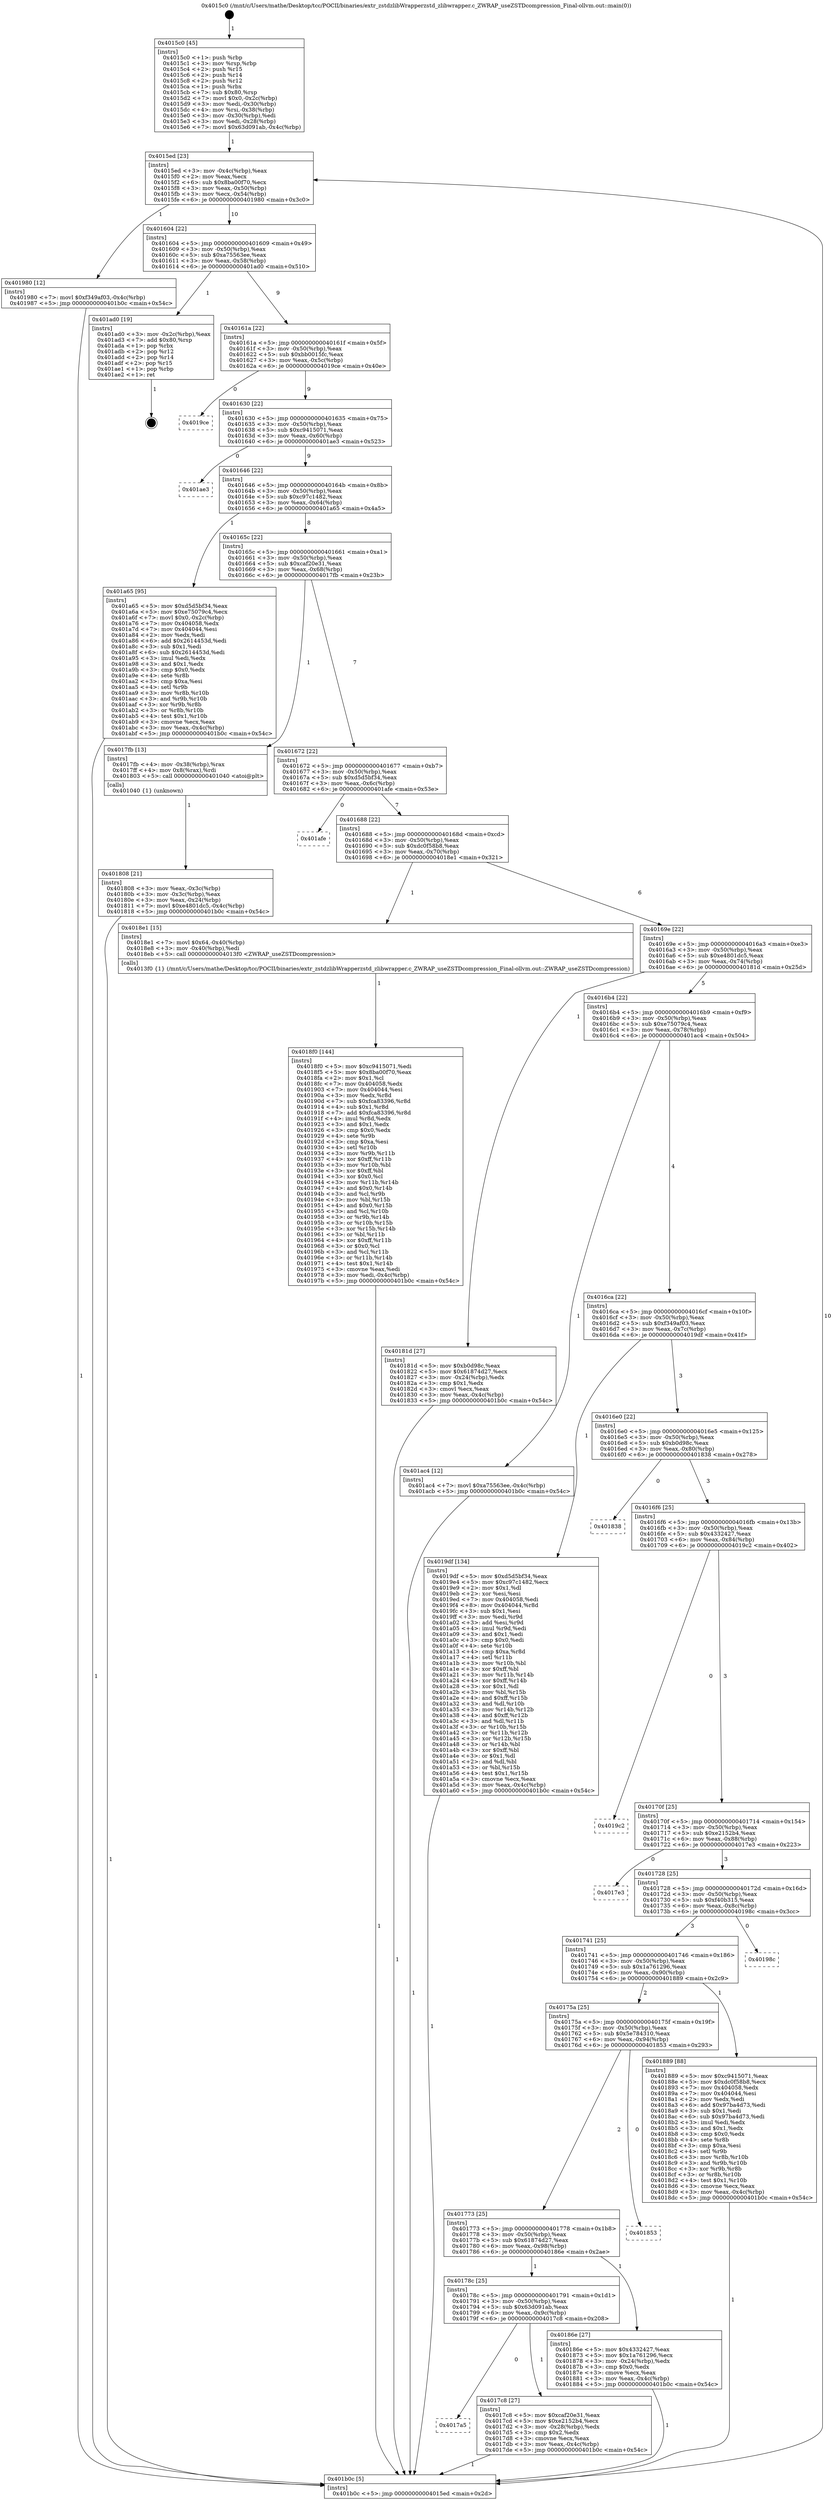 digraph "0x4015c0" {
  label = "0x4015c0 (/mnt/c/Users/mathe/Desktop/tcc/POCII/binaries/extr_zstdzlibWrapperzstd_zlibwrapper.c_ZWRAP_useZSTDcompression_Final-ollvm.out::main(0))"
  labelloc = "t"
  node[shape=record]

  Entry [label="",width=0.3,height=0.3,shape=circle,fillcolor=black,style=filled]
  "0x4015ed" [label="{
     0x4015ed [23]\l
     | [instrs]\l
     &nbsp;&nbsp;0x4015ed \<+3\>: mov -0x4c(%rbp),%eax\l
     &nbsp;&nbsp;0x4015f0 \<+2\>: mov %eax,%ecx\l
     &nbsp;&nbsp;0x4015f2 \<+6\>: sub $0x8ba00f70,%ecx\l
     &nbsp;&nbsp;0x4015f8 \<+3\>: mov %eax,-0x50(%rbp)\l
     &nbsp;&nbsp;0x4015fb \<+3\>: mov %ecx,-0x54(%rbp)\l
     &nbsp;&nbsp;0x4015fe \<+6\>: je 0000000000401980 \<main+0x3c0\>\l
  }"]
  "0x401980" [label="{
     0x401980 [12]\l
     | [instrs]\l
     &nbsp;&nbsp;0x401980 \<+7\>: movl $0xf349af03,-0x4c(%rbp)\l
     &nbsp;&nbsp;0x401987 \<+5\>: jmp 0000000000401b0c \<main+0x54c\>\l
  }"]
  "0x401604" [label="{
     0x401604 [22]\l
     | [instrs]\l
     &nbsp;&nbsp;0x401604 \<+5\>: jmp 0000000000401609 \<main+0x49\>\l
     &nbsp;&nbsp;0x401609 \<+3\>: mov -0x50(%rbp),%eax\l
     &nbsp;&nbsp;0x40160c \<+5\>: sub $0xa75563ee,%eax\l
     &nbsp;&nbsp;0x401611 \<+3\>: mov %eax,-0x58(%rbp)\l
     &nbsp;&nbsp;0x401614 \<+6\>: je 0000000000401ad0 \<main+0x510\>\l
  }"]
  Exit [label="",width=0.3,height=0.3,shape=circle,fillcolor=black,style=filled,peripheries=2]
  "0x401ad0" [label="{
     0x401ad0 [19]\l
     | [instrs]\l
     &nbsp;&nbsp;0x401ad0 \<+3\>: mov -0x2c(%rbp),%eax\l
     &nbsp;&nbsp;0x401ad3 \<+7\>: add $0x80,%rsp\l
     &nbsp;&nbsp;0x401ada \<+1\>: pop %rbx\l
     &nbsp;&nbsp;0x401adb \<+2\>: pop %r12\l
     &nbsp;&nbsp;0x401add \<+2\>: pop %r14\l
     &nbsp;&nbsp;0x401adf \<+2\>: pop %r15\l
     &nbsp;&nbsp;0x401ae1 \<+1\>: pop %rbp\l
     &nbsp;&nbsp;0x401ae2 \<+1\>: ret\l
  }"]
  "0x40161a" [label="{
     0x40161a [22]\l
     | [instrs]\l
     &nbsp;&nbsp;0x40161a \<+5\>: jmp 000000000040161f \<main+0x5f\>\l
     &nbsp;&nbsp;0x40161f \<+3\>: mov -0x50(%rbp),%eax\l
     &nbsp;&nbsp;0x401622 \<+5\>: sub $0xbb0015fc,%eax\l
     &nbsp;&nbsp;0x401627 \<+3\>: mov %eax,-0x5c(%rbp)\l
     &nbsp;&nbsp;0x40162a \<+6\>: je 00000000004019ce \<main+0x40e\>\l
  }"]
  "0x4018f0" [label="{
     0x4018f0 [144]\l
     | [instrs]\l
     &nbsp;&nbsp;0x4018f0 \<+5\>: mov $0xc9415071,%edi\l
     &nbsp;&nbsp;0x4018f5 \<+5\>: mov $0x8ba00f70,%eax\l
     &nbsp;&nbsp;0x4018fa \<+2\>: mov $0x1,%cl\l
     &nbsp;&nbsp;0x4018fc \<+7\>: mov 0x404058,%edx\l
     &nbsp;&nbsp;0x401903 \<+7\>: mov 0x404044,%esi\l
     &nbsp;&nbsp;0x40190a \<+3\>: mov %edx,%r8d\l
     &nbsp;&nbsp;0x40190d \<+7\>: sub $0xfca83396,%r8d\l
     &nbsp;&nbsp;0x401914 \<+4\>: sub $0x1,%r8d\l
     &nbsp;&nbsp;0x401918 \<+7\>: add $0xfca83396,%r8d\l
     &nbsp;&nbsp;0x40191f \<+4\>: imul %r8d,%edx\l
     &nbsp;&nbsp;0x401923 \<+3\>: and $0x1,%edx\l
     &nbsp;&nbsp;0x401926 \<+3\>: cmp $0x0,%edx\l
     &nbsp;&nbsp;0x401929 \<+4\>: sete %r9b\l
     &nbsp;&nbsp;0x40192d \<+3\>: cmp $0xa,%esi\l
     &nbsp;&nbsp;0x401930 \<+4\>: setl %r10b\l
     &nbsp;&nbsp;0x401934 \<+3\>: mov %r9b,%r11b\l
     &nbsp;&nbsp;0x401937 \<+4\>: xor $0xff,%r11b\l
     &nbsp;&nbsp;0x40193b \<+3\>: mov %r10b,%bl\l
     &nbsp;&nbsp;0x40193e \<+3\>: xor $0xff,%bl\l
     &nbsp;&nbsp;0x401941 \<+3\>: xor $0x0,%cl\l
     &nbsp;&nbsp;0x401944 \<+3\>: mov %r11b,%r14b\l
     &nbsp;&nbsp;0x401947 \<+4\>: and $0x0,%r14b\l
     &nbsp;&nbsp;0x40194b \<+3\>: and %cl,%r9b\l
     &nbsp;&nbsp;0x40194e \<+3\>: mov %bl,%r15b\l
     &nbsp;&nbsp;0x401951 \<+4\>: and $0x0,%r15b\l
     &nbsp;&nbsp;0x401955 \<+3\>: and %cl,%r10b\l
     &nbsp;&nbsp;0x401958 \<+3\>: or %r9b,%r14b\l
     &nbsp;&nbsp;0x40195b \<+3\>: or %r10b,%r15b\l
     &nbsp;&nbsp;0x40195e \<+3\>: xor %r15b,%r14b\l
     &nbsp;&nbsp;0x401961 \<+3\>: or %bl,%r11b\l
     &nbsp;&nbsp;0x401964 \<+4\>: xor $0xff,%r11b\l
     &nbsp;&nbsp;0x401968 \<+3\>: or $0x0,%cl\l
     &nbsp;&nbsp;0x40196b \<+3\>: and %cl,%r11b\l
     &nbsp;&nbsp;0x40196e \<+3\>: or %r11b,%r14b\l
     &nbsp;&nbsp;0x401971 \<+4\>: test $0x1,%r14b\l
     &nbsp;&nbsp;0x401975 \<+3\>: cmovne %eax,%edi\l
     &nbsp;&nbsp;0x401978 \<+3\>: mov %edi,-0x4c(%rbp)\l
     &nbsp;&nbsp;0x40197b \<+5\>: jmp 0000000000401b0c \<main+0x54c\>\l
  }"]
  "0x4019ce" [label="{
     0x4019ce\l
  }", style=dashed]
  "0x401630" [label="{
     0x401630 [22]\l
     | [instrs]\l
     &nbsp;&nbsp;0x401630 \<+5\>: jmp 0000000000401635 \<main+0x75\>\l
     &nbsp;&nbsp;0x401635 \<+3\>: mov -0x50(%rbp),%eax\l
     &nbsp;&nbsp;0x401638 \<+5\>: sub $0xc9415071,%eax\l
     &nbsp;&nbsp;0x40163d \<+3\>: mov %eax,-0x60(%rbp)\l
     &nbsp;&nbsp;0x401640 \<+6\>: je 0000000000401ae3 \<main+0x523\>\l
  }"]
  "0x401808" [label="{
     0x401808 [21]\l
     | [instrs]\l
     &nbsp;&nbsp;0x401808 \<+3\>: mov %eax,-0x3c(%rbp)\l
     &nbsp;&nbsp;0x40180b \<+3\>: mov -0x3c(%rbp),%eax\l
     &nbsp;&nbsp;0x40180e \<+3\>: mov %eax,-0x24(%rbp)\l
     &nbsp;&nbsp;0x401811 \<+7\>: movl $0xe4801dc5,-0x4c(%rbp)\l
     &nbsp;&nbsp;0x401818 \<+5\>: jmp 0000000000401b0c \<main+0x54c\>\l
  }"]
  "0x401ae3" [label="{
     0x401ae3\l
  }", style=dashed]
  "0x401646" [label="{
     0x401646 [22]\l
     | [instrs]\l
     &nbsp;&nbsp;0x401646 \<+5\>: jmp 000000000040164b \<main+0x8b\>\l
     &nbsp;&nbsp;0x40164b \<+3\>: mov -0x50(%rbp),%eax\l
     &nbsp;&nbsp;0x40164e \<+5\>: sub $0xc97c1482,%eax\l
     &nbsp;&nbsp;0x401653 \<+3\>: mov %eax,-0x64(%rbp)\l
     &nbsp;&nbsp;0x401656 \<+6\>: je 0000000000401a65 \<main+0x4a5\>\l
  }"]
  "0x4015c0" [label="{
     0x4015c0 [45]\l
     | [instrs]\l
     &nbsp;&nbsp;0x4015c0 \<+1\>: push %rbp\l
     &nbsp;&nbsp;0x4015c1 \<+3\>: mov %rsp,%rbp\l
     &nbsp;&nbsp;0x4015c4 \<+2\>: push %r15\l
     &nbsp;&nbsp;0x4015c6 \<+2\>: push %r14\l
     &nbsp;&nbsp;0x4015c8 \<+2\>: push %r12\l
     &nbsp;&nbsp;0x4015ca \<+1\>: push %rbx\l
     &nbsp;&nbsp;0x4015cb \<+7\>: sub $0x80,%rsp\l
     &nbsp;&nbsp;0x4015d2 \<+7\>: movl $0x0,-0x2c(%rbp)\l
     &nbsp;&nbsp;0x4015d9 \<+3\>: mov %edi,-0x30(%rbp)\l
     &nbsp;&nbsp;0x4015dc \<+4\>: mov %rsi,-0x38(%rbp)\l
     &nbsp;&nbsp;0x4015e0 \<+3\>: mov -0x30(%rbp),%edi\l
     &nbsp;&nbsp;0x4015e3 \<+3\>: mov %edi,-0x28(%rbp)\l
     &nbsp;&nbsp;0x4015e6 \<+7\>: movl $0x63d091ab,-0x4c(%rbp)\l
  }"]
  "0x401a65" [label="{
     0x401a65 [95]\l
     | [instrs]\l
     &nbsp;&nbsp;0x401a65 \<+5\>: mov $0xd5d5bf34,%eax\l
     &nbsp;&nbsp;0x401a6a \<+5\>: mov $0xe75079c4,%ecx\l
     &nbsp;&nbsp;0x401a6f \<+7\>: movl $0x0,-0x2c(%rbp)\l
     &nbsp;&nbsp;0x401a76 \<+7\>: mov 0x404058,%edx\l
     &nbsp;&nbsp;0x401a7d \<+7\>: mov 0x404044,%esi\l
     &nbsp;&nbsp;0x401a84 \<+2\>: mov %edx,%edi\l
     &nbsp;&nbsp;0x401a86 \<+6\>: add $0x2614453d,%edi\l
     &nbsp;&nbsp;0x401a8c \<+3\>: sub $0x1,%edi\l
     &nbsp;&nbsp;0x401a8f \<+6\>: sub $0x2614453d,%edi\l
     &nbsp;&nbsp;0x401a95 \<+3\>: imul %edi,%edx\l
     &nbsp;&nbsp;0x401a98 \<+3\>: and $0x1,%edx\l
     &nbsp;&nbsp;0x401a9b \<+3\>: cmp $0x0,%edx\l
     &nbsp;&nbsp;0x401a9e \<+4\>: sete %r8b\l
     &nbsp;&nbsp;0x401aa2 \<+3\>: cmp $0xa,%esi\l
     &nbsp;&nbsp;0x401aa5 \<+4\>: setl %r9b\l
     &nbsp;&nbsp;0x401aa9 \<+3\>: mov %r8b,%r10b\l
     &nbsp;&nbsp;0x401aac \<+3\>: and %r9b,%r10b\l
     &nbsp;&nbsp;0x401aaf \<+3\>: xor %r9b,%r8b\l
     &nbsp;&nbsp;0x401ab2 \<+3\>: or %r8b,%r10b\l
     &nbsp;&nbsp;0x401ab5 \<+4\>: test $0x1,%r10b\l
     &nbsp;&nbsp;0x401ab9 \<+3\>: cmovne %ecx,%eax\l
     &nbsp;&nbsp;0x401abc \<+3\>: mov %eax,-0x4c(%rbp)\l
     &nbsp;&nbsp;0x401abf \<+5\>: jmp 0000000000401b0c \<main+0x54c\>\l
  }"]
  "0x40165c" [label="{
     0x40165c [22]\l
     | [instrs]\l
     &nbsp;&nbsp;0x40165c \<+5\>: jmp 0000000000401661 \<main+0xa1\>\l
     &nbsp;&nbsp;0x401661 \<+3\>: mov -0x50(%rbp),%eax\l
     &nbsp;&nbsp;0x401664 \<+5\>: sub $0xcaf20e31,%eax\l
     &nbsp;&nbsp;0x401669 \<+3\>: mov %eax,-0x68(%rbp)\l
     &nbsp;&nbsp;0x40166c \<+6\>: je 00000000004017fb \<main+0x23b\>\l
  }"]
  "0x401b0c" [label="{
     0x401b0c [5]\l
     | [instrs]\l
     &nbsp;&nbsp;0x401b0c \<+5\>: jmp 00000000004015ed \<main+0x2d\>\l
  }"]
  "0x4017fb" [label="{
     0x4017fb [13]\l
     | [instrs]\l
     &nbsp;&nbsp;0x4017fb \<+4\>: mov -0x38(%rbp),%rax\l
     &nbsp;&nbsp;0x4017ff \<+4\>: mov 0x8(%rax),%rdi\l
     &nbsp;&nbsp;0x401803 \<+5\>: call 0000000000401040 \<atoi@plt\>\l
     | [calls]\l
     &nbsp;&nbsp;0x401040 \{1\} (unknown)\l
  }"]
  "0x401672" [label="{
     0x401672 [22]\l
     | [instrs]\l
     &nbsp;&nbsp;0x401672 \<+5\>: jmp 0000000000401677 \<main+0xb7\>\l
     &nbsp;&nbsp;0x401677 \<+3\>: mov -0x50(%rbp),%eax\l
     &nbsp;&nbsp;0x40167a \<+5\>: sub $0xd5d5bf34,%eax\l
     &nbsp;&nbsp;0x40167f \<+3\>: mov %eax,-0x6c(%rbp)\l
     &nbsp;&nbsp;0x401682 \<+6\>: je 0000000000401afe \<main+0x53e\>\l
  }"]
  "0x4017a5" [label="{
     0x4017a5\l
  }", style=dashed]
  "0x401afe" [label="{
     0x401afe\l
  }", style=dashed]
  "0x401688" [label="{
     0x401688 [22]\l
     | [instrs]\l
     &nbsp;&nbsp;0x401688 \<+5\>: jmp 000000000040168d \<main+0xcd\>\l
     &nbsp;&nbsp;0x40168d \<+3\>: mov -0x50(%rbp),%eax\l
     &nbsp;&nbsp;0x401690 \<+5\>: sub $0xdc0f58b8,%eax\l
     &nbsp;&nbsp;0x401695 \<+3\>: mov %eax,-0x70(%rbp)\l
     &nbsp;&nbsp;0x401698 \<+6\>: je 00000000004018e1 \<main+0x321\>\l
  }"]
  "0x4017c8" [label="{
     0x4017c8 [27]\l
     | [instrs]\l
     &nbsp;&nbsp;0x4017c8 \<+5\>: mov $0xcaf20e31,%eax\l
     &nbsp;&nbsp;0x4017cd \<+5\>: mov $0xe2152b4,%ecx\l
     &nbsp;&nbsp;0x4017d2 \<+3\>: mov -0x28(%rbp),%edx\l
     &nbsp;&nbsp;0x4017d5 \<+3\>: cmp $0x2,%edx\l
     &nbsp;&nbsp;0x4017d8 \<+3\>: cmovne %ecx,%eax\l
     &nbsp;&nbsp;0x4017db \<+3\>: mov %eax,-0x4c(%rbp)\l
     &nbsp;&nbsp;0x4017de \<+5\>: jmp 0000000000401b0c \<main+0x54c\>\l
  }"]
  "0x4018e1" [label="{
     0x4018e1 [15]\l
     | [instrs]\l
     &nbsp;&nbsp;0x4018e1 \<+7\>: movl $0x64,-0x40(%rbp)\l
     &nbsp;&nbsp;0x4018e8 \<+3\>: mov -0x40(%rbp),%edi\l
     &nbsp;&nbsp;0x4018eb \<+5\>: call 00000000004013f0 \<ZWRAP_useZSTDcompression\>\l
     | [calls]\l
     &nbsp;&nbsp;0x4013f0 \{1\} (/mnt/c/Users/mathe/Desktop/tcc/POCII/binaries/extr_zstdzlibWrapperzstd_zlibwrapper.c_ZWRAP_useZSTDcompression_Final-ollvm.out::ZWRAP_useZSTDcompression)\l
  }"]
  "0x40169e" [label="{
     0x40169e [22]\l
     | [instrs]\l
     &nbsp;&nbsp;0x40169e \<+5\>: jmp 00000000004016a3 \<main+0xe3\>\l
     &nbsp;&nbsp;0x4016a3 \<+3\>: mov -0x50(%rbp),%eax\l
     &nbsp;&nbsp;0x4016a6 \<+5\>: sub $0xe4801dc5,%eax\l
     &nbsp;&nbsp;0x4016ab \<+3\>: mov %eax,-0x74(%rbp)\l
     &nbsp;&nbsp;0x4016ae \<+6\>: je 000000000040181d \<main+0x25d\>\l
  }"]
  "0x40178c" [label="{
     0x40178c [25]\l
     | [instrs]\l
     &nbsp;&nbsp;0x40178c \<+5\>: jmp 0000000000401791 \<main+0x1d1\>\l
     &nbsp;&nbsp;0x401791 \<+3\>: mov -0x50(%rbp),%eax\l
     &nbsp;&nbsp;0x401794 \<+5\>: sub $0x63d091ab,%eax\l
     &nbsp;&nbsp;0x401799 \<+6\>: mov %eax,-0x9c(%rbp)\l
     &nbsp;&nbsp;0x40179f \<+6\>: je 00000000004017c8 \<main+0x208\>\l
  }"]
  "0x40181d" [label="{
     0x40181d [27]\l
     | [instrs]\l
     &nbsp;&nbsp;0x40181d \<+5\>: mov $0xb0d98c,%eax\l
     &nbsp;&nbsp;0x401822 \<+5\>: mov $0x61874d27,%ecx\l
     &nbsp;&nbsp;0x401827 \<+3\>: mov -0x24(%rbp),%edx\l
     &nbsp;&nbsp;0x40182a \<+3\>: cmp $0x1,%edx\l
     &nbsp;&nbsp;0x40182d \<+3\>: cmovl %ecx,%eax\l
     &nbsp;&nbsp;0x401830 \<+3\>: mov %eax,-0x4c(%rbp)\l
     &nbsp;&nbsp;0x401833 \<+5\>: jmp 0000000000401b0c \<main+0x54c\>\l
  }"]
  "0x4016b4" [label="{
     0x4016b4 [22]\l
     | [instrs]\l
     &nbsp;&nbsp;0x4016b4 \<+5\>: jmp 00000000004016b9 \<main+0xf9\>\l
     &nbsp;&nbsp;0x4016b9 \<+3\>: mov -0x50(%rbp),%eax\l
     &nbsp;&nbsp;0x4016bc \<+5\>: sub $0xe75079c4,%eax\l
     &nbsp;&nbsp;0x4016c1 \<+3\>: mov %eax,-0x78(%rbp)\l
     &nbsp;&nbsp;0x4016c4 \<+6\>: je 0000000000401ac4 \<main+0x504\>\l
  }"]
  "0x40186e" [label="{
     0x40186e [27]\l
     | [instrs]\l
     &nbsp;&nbsp;0x40186e \<+5\>: mov $0x4332427,%eax\l
     &nbsp;&nbsp;0x401873 \<+5\>: mov $0x1a761296,%ecx\l
     &nbsp;&nbsp;0x401878 \<+3\>: mov -0x24(%rbp),%edx\l
     &nbsp;&nbsp;0x40187b \<+3\>: cmp $0x0,%edx\l
     &nbsp;&nbsp;0x40187e \<+3\>: cmove %ecx,%eax\l
     &nbsp;&nbsp;0x401881 \<+3\>: mov %eax,-0x4c(%rbp)\l
     &nbsp;&nbsp;0x401884 \<+5\>: jmp 0000000000401b0c \<main+0x54c\>\l
  }"]
  "0x401ac4" [label="{
     0x401ac4 [12]\l
     | [instrs]\l
     &nbsp;&nbsp;0x401ac4 \<+7\>: movl $0xa75563ee,-0x4c(%rbp)\l
     &nbsp;&nbsp;0x401acb \<+5\>: jmp 0000000000401b0c \<main+0x54c\>\l
  }"]
  "0x4016ca" [label="{
     0x4016ca [22]\l
     | [instrs]\l
     &nbsp;&nbsp;0x4016ca \<+5\>: jmp 00000000004016cf \<main+0x10f\>\l
     &nbsp;&nbsp;0x4016cf \<+3\>: mov -0x50(%rbp),%eax\l
     &nbsp;&nbsp;0x4016d2 \<+5\>: sub $0xf349af03,%eax\l
     &nbsp;&nbsp;0x4016d7 \<+3\>: mov %eax,-0x7c(%rbp)\l
     &nbsp;&nbsp;0x4016da \<+6\>: je 00000000004019df \<main+0x41f\>\l
  }"]
  "0x401773" [label="{
     0x401773 [25]\l
     | [instrs]\l
     &nbsp;&nbsp;0x401773 \<+5\>: jmp 0000000000401778 \<main+0x1b8\>\l
     &nbsp;&nbsp;0x401778 \<+3\>: mov -0x50(%rbp),%eax\l
     &nbsp;&nbsp;0x40177b \<+5\>: sub $0x61874d27,%eax\l
     &nbsp;&nbsp;0x401780 \<+6\>: mov %eax,-0x98(%rbp)\l
     &nbsp;&nbsp;0x401786 \<+6\>: je 000000000040186e \<main+0x2ae\>\l
  }"]
  "0x4019df" [label="{
     0x4019df [134]\l
     | [instrs]\l
     &nbsp;&nbsp;0x4019df \<+5\>: mov $0xd5d5bf34,%eax\l
     &nbsp;&nbsp;0x4019e4 \<+5\>: mov $0xc97c1482,%ecx\l
     &nbsp;&nbsp;0x4019e9 \<+2\>: mov $0x1,%dl\l
     &nbsp;&nbsp;0x4019eb \<+2\>: xor %esi,%esi\l
     &nbsp;&nbsp;0x4019ed \<+7\>: mov 0x404058,%edi\l
     &nbsp;&nbsp;0x4019f4 \<+8\>: mov 0x404044,%r8d\l
     &nbsp;&nbsp;0x4019fc \<+3\>: sub $0x1,%esi\l
     &nbsp;&nbsp;0x4019ff \<+3\>: mov %edi,%r9d\l
     &nbsp;&nbsp;0x401a02 \<+3\>: add %esi,%r9d\l
     &nbsp;&nbsp;0x401a05 \<+4\>: imul %r9d,%edi\l
     &nbsp;&nbsp;0x401a09 \<+3\>: and $0x1,%edi\l
     &nbsp;&nbsp;0x401a0c \<+3\>: cmp $0x0,%edi\l
     &nbsp;&nbsp;0x401a0f \<+4\>: sete %r10b\l
     &nbsp;&nbsp;0x401a13 \<+4\>: cmp $0xa,%r8d\l
     &nbsp;&nbsp;0x401a17 \<+4\>: setl %r11b\l
     &nbsp;&nbsp;0x401a1b \<+3\>: mov %r10b,%bl\l
     &nbsp;&nbsp;0x401a1e \<+3\>: xor $0xff,%bl\l
     &nbsp;&nbsp;0x401a21 \<+3\>: mov %r11b,%r14b\l
     &nbsp;&nbsp;0x401a24 \<+4\>: xor $0xff,%r14b\l
     &nbsp;&nbsp;0x401a28 \<+3\>: xor $0x1,%dl\l
     &nbsp;&nbsp;0x401a2b \<+3\>: mov %bl,%r15b\l
     &nbsp;&nbsp;0x401a2e \<+4\>: and $0xff,%r15b\l
     &nbsp;&nbsp;0x401a32 \<+3\>: and %dl,%r10b\l
     &nbsp;&nbsp;0x401a35 \<+3\>: mov %r14b,%r12b\l
     &nbsp;&nbsp;0x401a38 \<+4\>: and $0xff,%r12b\l
     &nbsp;&nbsp;0x401a3c \<+3\>: and %dl,%r11b\l
     &nbsp;&nbsp;0x401a3f \<+3\>: or %r10b,%r15b\l
     &nbsp;&nbsp;0x401a42 \<+3\>: or %r11b,%r12b\l
     &nbsp;&nbsp;0x401a45 \<+3\>: xor %r12b,%r15b\l
     &nbsp;&nbsp;0x401a48 \<+3\>: or %r14b,%bl\l
     &nbsp;&nbsp;0x401a4b \<+3\>: xor $0xff,%bl\l
     &nbsp;&nbsp;0x401a4e \<+3\>: or $0x1,%dl\l
     &nbsp;&nbsp;0x401a51 \<+2\>: and %dl,%bl\l
     &nbsp;&nbsp;0x401a53 \<+3\>: or %bl,%r15b\l
     &nbsp;&nbsp;0x401a56 \<+4\>: test $0x1,%r15b\l
     &nbsp;&nbsp;0x401a5a \<+3\>: cmovne %ecx,%eax\l
     &nbsp;&nbsp;0x401a5d \<+3\>: mov %eax,-0x4c(%rbp)\l
     &nbsp;&nbsp;0x401a60 \<+5\>: jmp 0000000000401b0c \<main+0x54c\>\l
  }"]
  "0x4016e0" [label="{
     0x4016e0 [22]\l
     | [instrs]\l
     &nbsp;&nbsp;0x4016e0 \<+5\>: jmp 00000000004016e5 \<main+0x125\>\l
     &nbsp;&nbsp;0x4016e5 \<+3\>: mov -0x50(%rbp),%eax\l
     &nbsp;&nbsp;0x4016e8 \<+5\>: sub $0xb0d98c,%eax\l
     &nbsp;&nbsp;0x4016ed \<+3\>: mov %eax,-0x80(%rbp)\l
     &nbsp;&nbsp;0x4016f0 \<+6\>: je 0000000000401838 \<main+0x278\>\l
  }"]
  "0x401853" [label="{
     0x401853\l
  }", style=dashed]
  "0x401838" [label="{
     0x401838\l
  }", style=dashed]
  "0x4016f6" [label="{
     0x4016f6 [25]\l
     | [instrs]\l
     &nbsp;&nbsp;0x4016f6 \<+5\>: jmp 00000000004016fb \<main+0x13b\>\l
     &nbsp;&nbsp;0x4016fb \<+3\>: mov -0x50(%rbp),%eax\l
     &nbsp;&nbsp;0x4016fe \<+5\>: sub $0x4332427,%eax\l
     &nbsp;&nbsp;0x401703 \<+6\>: mov %eax,-0x84(%rbp)\l
     &nbsp;&nbsp;0x401709 \<+6\>: je 00000000004019c2 \<main+0x402\>\l
  }"]
  "0x40175a" [label="{
     0x40175a [25]\l
     | [instrs]\l
     &nbsp;&nbsp;0x40175a \<+5\>: jmp 000000000040175f \<main+0x19f\>\l
     &nbsp;&nbsp;0x40175f \<+3\>: mov -0x50(%rbp),%eax\l
     &nbsp;&nbsp;0x401762 \<+5\>: sub $0x5e784310,%eax\l
     &nbsp;&nbsp;0x401767 \<+6\>: mov %eax,-0x94(%rbp)\l
     &nbsp;&nbsp;0x40176d \<+6\>: je 0000000000401853 \<main+0x293\>\l
  }"]
  "0x4019c2" [label="{
     0x4019c2\l
  }", style=dashed]
  "0x40170f" [label="{
     0x40170f [25]\l
     | [instrs]\l
     &nbsp;&nbsp;0x40170f \<+5\>: jmp 0000000000401714 \<main+0x154\>\l
     &nbsp;&nbsp;0x401714 \<+3\>: mov -0x50(%rbp),%eax\l
     &nbsp;&nbsp;0x401717 \<+5\>: sub $0xe2152b4,%eax\l
     &nbsp;&nbsp;0x40171c \<+6\>: mov %eax,-0x88(%rbp)\l
     &nbsp;&nbsp;0x401722 \<+6\>: je 00000000004017e3 \<main+0x223\>\l
  }"]
  "0x401889" [label="{
     0x401889 [88]\l
     | [instrs]\l
     &nbsp;&nbsp;0x401889 \<+5\>: mov $0xc9415071,%eax\l
     &nbsp;&nbsp;0x40188e \<+5\>: mov $0xdc0f58b8,%ecx\l
     &nbsp;&nbsp;0x401893 \<+7\>: mov 0x404058,%edx\l
     &nbsp;&nbsp;0x40189a \<+7\>: mov 0x404044,%esi\l
     &nbsp;&nbsp;0x4018a1 \<+2\>: mov %edx,%edi\l
     &nbsp;&nbsp;0x4018a3 \<+6\>: add $0x97ba4d73,%edi\l
     &nbsp;&nbsp;0x4018a9 \<+3\>: sub $0x1,%edi\l
     &nbsp;&nbsp;0x4018ac \<+6\>: sub $0x97ba4d73,%edi\l
     &nbsp;&nbsp;0x4018b2 \<+3\>: imul %edi,%edx\l
     &nbsp;&nbsp;0x4018b5 \<+3\>: and $0x1,%edx\l
     &nbsp;&nbsp;0x4018b8 \<+3\>: cmp $0x0,%edx\l
     &nbsp;&nbsp;0x4018bb \<+4\>: sete %r8b\l
     &nbsp;&nbsp;0x4018bf \<+3\>: cmp $0xa,%esi\l
     &nbsp;&nbsp;0x4018c2 \<+4\>: setl %r9b\l
     &nbsp;&nbsp;0x4018c6 \<+3\>: mov %r8b,%r10b\l
     &nbsp;&nbsp;0x4018c9 \<+3\>: and %r9b,%r10b\l
     &nbsp;&nbsp;0x4018cc \<+3\>: xor %r9b,%r8b\l
     &nbsp;&nbsp;0x4018cf \<+3\>: or %r8b,%r10b\l
     &nbsp;&nbsp;0x4018d2 \<+4\>: test $0x1,%r10b\l
     &nbsp;&nbsp;0x4018d6 \<+3\>: cmovne %ecx,%eax\l
     &nbsp;&nbsp;0x4018d9 \<+3\>: mov %eax,-0x4c(%rbp)\l
     &nbsp;&nbsp;0x4018dc \<+5\>: jmp 0000000000401b0c \<main+0x54c\>\l
  }"]
  "0x4017e3" [label="{
     0x4017e3\l
  }", style=dashed]
  "0x401728" [label="{
     0x401728 [25]\l
     | [instrs]\l
     &nbsp;&nbsp;0x401728 \<+5\>: jmp 000000000040172d \<main+0x16d\>\l
     &nbsp;&nbsp;0x40172d \<+3\>: mov -0x50(%rbp),%eax\l
     &nbsp;&nbsp;0x401730 \<+5\>: sub $0xf40b315,%eax\l
     &nbsp;&nbsp;0x401735 \<+6\>: mov %eax,-0x8c(%rbp)\l
     &nbsp;&nbsp;0x40173b \<+6\>: je 000000000040198c \<main+0x3cc\>\l
  }"]
  "0x401741" [label="{
     0x401741 [25]\l
     | [instrs]\l
     &nbsp;&nbsp;0x401741 \<+5\>: jmp 0000000000401746 \<main+0x186\>\l
     &nbsp;&nbsp;0x401746 \<+3\>: mov -0x50(%rbp),%eax\l
     &nbsp;&nbsp;0x401749 \<+5\>: sub $0x1a761296,%eax\l
     &nbsp;&nbsp;0x40174e \<+6\>: mov %eax,-0x90(%rbp)\l
     &nbsp;&nbsp;0x401754 \<+6\>: je 0000000000401889 \<main+0x2c9\>\l
  }"]
  "0x40198c" [label="{
     0x40198c\l
  }", style=dashed]
  Entry -> "0x4015c0" [label=" 1"]
  "0x4015ed" -> "0x401980" [label=" 1"]
  "0x4015ed" -> "0x401604" [label=" 10"]
  "0x401ad0" -> Exit [label=" 1"]
  "0x401604" -> "0x401ad0" [label=" 1"]
  "0x401604" -> "0x40161a" [label=" 9"]
  "0x401ac4" -> "0x401b0c" [label=" 1"]
  "0x40161a" -> "0x4019ce" [label=" 0"]
  "0x40161a" -> "0x401630" [label=" 9"]
  "0x401a65" -> "0x401b0c" [label=" 1"]
  "0x401630" -> "0x401ae3" [label=" 0"]
  "0x401630" -> "0x401646" [label=" 9"]
  "0x4019df" -> "0x401b0c" [label=" 1"]
  "0x401646" -> "0x401a65" [label=" 1"]
  "0x401646" -> "0x40165c" [label=" 8"]
  "0x401980" -> "0x401b0c" [label=" 1"]
  "0x40165c" -> "0x4017fb" [label=" 1"]
  "0x40165c" -> "0x401672" [label=" 7"]
  "0x4018f0" -> "0x401b0c" [label=" 1"]
  "0x401672" -> "0x401afe" [label=" 0"]
  "0x401672" -> "0x401688" [label=" 7"]
  "0x4018e1" -> "0x4018f0" [label=" 1"]
  "0x401688" -> "0x4018e1" [label=" 1"]
  "0x401688" -> "0x40169e" [label=" 6"]
  "0x401889" -> "0x401b0c" [label=" 1"]
  "0x40169e" -> "0x40181d" [label=" 1"]
  "0x40169e" -> "0x4016b4" [label=" 5"]
  "0x40181d" -> "0x401b0c" [label=" 1"]
  "0x4016b4" -> "0x401ac4" [label=" 1"]
  "0x4016b4" -> "0x4016ca" [label=" 4"]
  "0x401808" -> "0x401b0c" [label=" 1"]
  "0x4016ca" -> "0x4019df" [label=" 1"]
  "0x4016ca" -> "0x4016e0" [label=" 3"]
  "0x401b0c" -> "0x4015ed" [label=" 10"]
  "0x4016e0" -> "0x401838" [label=" 0"]
  "0x4016e0" -> "0x4016f6" [label=" 3"]
  "0x4015c0" -> "0x4015ed" [label=" 1"]
  "0x4016f6" -> "0x4019c2" [label=" 0"]
  "0x4016f6" -> "0x40170f" [label=" 3"]
  "0x40178c" -> "0x4017a5" [label=" 0"]
  "0x40170f" -> "0x4017e3" [label=" 0"]
  "0x40170f" -> "0x401728" [label=" 3"]
  "0x40178c" -> "0x4017c8" [label=" 1"]
  "0x401728" -> "0x40198c" [label=" 0"]
  "0x401728" -> "0x401741" [label=" 3"]
  "0x40186e" -> "0x401b0c" [label=" 1"]
  "0x401741" -> "0x401889" [label=" 1"]
  "0x401741" -> "0x40175a" [label=" 2"]
  "0x4017c8" -> "0x401b0c" [label=" 1"]
  "0x40175a" -> "0x401853" [label=" 0"]
  "0x40175a" -> "0x401773" [label=" 2"]
  "0x4017fb" -> "0x401808" [label=" 1"]
  "0x401773" -> "0x40186e" [label=" 1"]
  "0x401773" -> "0x40178c" [label=" 1"]
}
